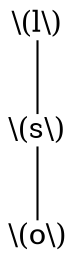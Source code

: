graph {
	0 [label="\\(l\\)" shape=plain]
	1 [label="\\(s\\)" shape=plain]
	0 -- 1
	2 [label="\\(o\\)" shape=plain]
	1 -- 2
}
